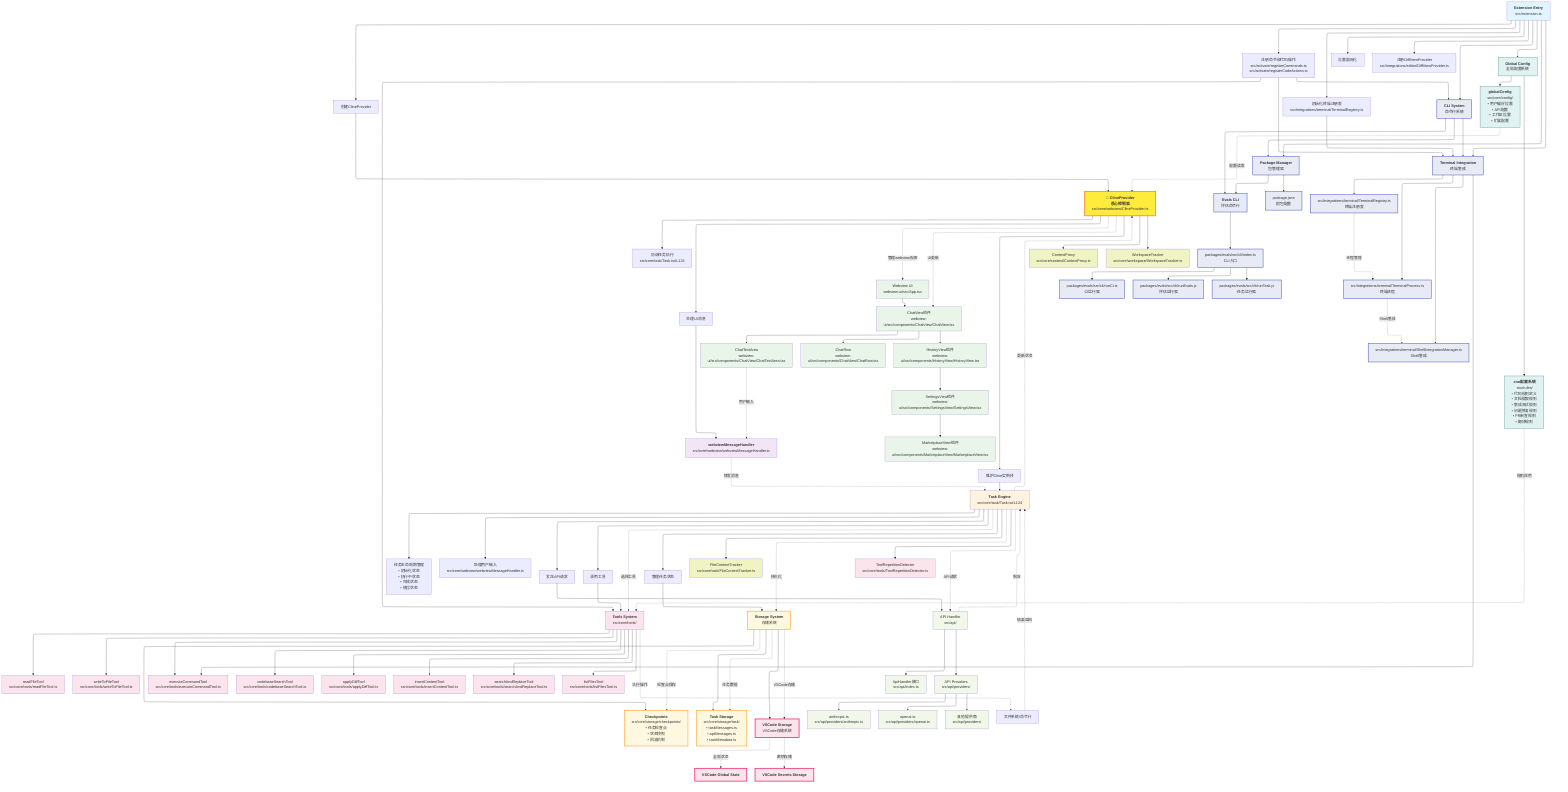 ---
config:
  layout: elk
---
flowchart TD
    A["<b>Extension Entry</b><br>src/extension.ts"] --> B["创建ClineProvider"] & C["注册命令和代码操作<br>src/activate/registerCommands.ts<br>src/activate/registerCodeActions.ts"] & D["设置国际化"] & E["初始化终端注册表<br>src/integrations/terminal/TerminalRegistry.ts"] & F@{ label: "注册<span style=\"color:\">DiffViewProvider</span><br>src/integrations/editor/DiffViewProvider.ts" } & CLI_ROOT["<b>CLI System</b><br>命令行系统"] & PKG_MGR["<b>Package Manager</b><br>包管理器"] & TERMINAL_INT["<b>Terminal Integration</b><br>终端集成"] & GLOBAL_CONFIG["<b>Global Config</b><br>全局配置系统"]
    B --> G["<b>🎯 ClineProvider</b><br><b>核心控制器</b><br>src/core/webview/ClineProvider.ts"]
    G --> I["处理UI消息"] & J["维护Cline实例栈"] & K["协调任务执行<br>src/core/task/Task.ts#L124"] & TT["ContextProxy<br>src/core/context/ContextProxy.ts"] & UU["WorkspaceTracker<br>src/core/workspace/WorkspaceTracker.ts"]
    J --> S["<b>Task Engine</b><br>src/core/task/Task.ts#L124"]
    S --> T["任务生命周期管理<br>• 初始化状态<br>• 执行中状态<br>• 完成状态<br>• 错误状态"] & U["处理用户输入<br>src/core/webview/webviewMessageHandler.ts"] & V["发送API请求"] & W["调用工具"] & X["管理任务状态"] & VV["FileContextTracker<br>src/core/task/FileContextTracker.ts"] & WW["ToolRepetitionDetector<br>src/core/tools/ToolRepetitionDetector.ts"]
    W --> Y["<b>Tools System</b><br>src/core/tools/"]
    X --> STORAGE["<b>Storage System</b><br>存储系统"]
    I --> SS["<b>webviewMessageHandler</b><br>src/core/webview/webviewMessageHandler.ts"]
    G -. 管理webview视图 .-> L["Webview UI<br>webview-ui/src/App.tsx"]
    L --> M["ChatView组件<br>webview-ui/src/components/ChatView/ChatView.tsx"]
    M --> Q["ChatTextArea<br>webview-ui/src/components/ChatView/ChatTextArea.tsx"] & R["ChatRow<br>webview-ui/src/components/ChatView/ChatRow.tsx"] & N["HistoryView组件<br>webview-ui/src/components/HistoryView/HistoryView.tsx"]
    N --> O["SettingsView组件<br>webview-ui/src/components/SettingsView/SettingsView.tsx"]
    O --> P["MarketplaceView组件<br>webview-ui/src/components/MarketplaceView/MarketplaceView.tsx"]
    Y --> Z["readFileTool<br>src/core/tools/readFileTool.ts"] & AA["writeToFileTool<br>src/core/tools/writeToFileTool.ts"] & BB["executeCommandTool<br>src/core/tools/executeCommandTool.ts"] & CC["codebaseSearchTool<br>src/core/tools/codebaseSearchTool.ts"] & DD["applyDiffTool<br>src/core/tools/applyDiffTool.ts"] & EE["insertContentTool<br>src/core/tools/insertContentTool.ts"] & FF["searchAndReplaceTool<br>src/core/tools/searchAndReplaceTool.ts"] & GG["listFilesTool<br>src/core/tools/listFilesTool.ts"]
    STORAGE --> CHECKPOINTS["<b>Checkpoints</b><br>src/core/storage/checkpoints/<br>• 任务检查点<br>• 状态快照<br>• 回滚机制"] & TASK_STORAGE["<b>Task Storage</b><br>src/core/storage/task/<br>• taskMessages.ts<br>• apiMessages.ts<br>• taskMetadata.ts"] & VSCODE_STORAGE["<b>VSCode Storage</b><br>VSCode存储系统"]
    C --> CLI_ROOT & TERMINAL_INT & Y
    V --> HH["API Handler<br>src/api/"]
    HH --> II["ApiHandler接口<br>src/api/index.ts"] & JJ["API Providers<br>src/api/providers/"]
    JJ --> KK["anthropic.ts<br>src/api/providers/anthropic.ts"] & LL["openai.ts<br>src/api/providers/openai.ts"] & NN["其他提供商<br>src/api/providers/"]
    GLOBAL_CONFIG --> ROO_CONFIG["<b>.roo配置系统</b><br>.roo/rules/<br>• 代码规则定义<br>• 文档提取规则<br>• 集成测试规则<br>• 问题修复规则<br>• PR审查规则<br>• 翻译规则"] & GLOBAL_SETTINGS["<b>globalConfig</b><br>src/core/config/<br>• 用户偏好设置<br>• API配置<br>• 工作区设置<br>• 扩展配置"]
    CLI_ROOT --> PKG_MGR & EVALS_CLI["<b>Evals CLI</b><br>评估命令行"] & TERMINAL_INT
    PKG_MGR --> ROOT_PKG["package.json<br>根包配置"] & EVALS_CLI
    EVALS_CLI --> EVALS_ENTRY["packages/evals/src/cli/index.ts<br>CLI入口"]
    EVALS_ENTRY --> RUN_CI["packages/evals/src/cli/runCi.ts<br>CI运行器"] & RUN_EVALS["packages/evals/src/cli/runEvals.js<br>评估运行器"] & RUN_TASK["packages/evals/src/cli/runTask.js<br>任务运行器"]
    E --> TERMINAL_INT
    TERMINAL_INT --> TERM_REG["src/integrations/terminal/TerminalRegistry.ts<br>终端注册表"] & TERM_PROC["src/integrations/terminal/TerminalProcess.ts<br>终端进程"] & SHELL_INT["src/integrations/terminal/ShellIntegrationManager.ts<br>Shell集成"] & BB
    Q -. 用户输入 .-> SS
    SS -. 转发消息 .-> S
    S -. API请求 .-> HH
    HH -. 响应 .-> S
    S -. 更新状态 .-> G
    G -. UI更新 .-> M
    S -. 选择工具 .-> Y
    Y -. 执行操作 .-> XX["文件系统/命令行"]
    XX -. 结果返回 .-> S
    S -. 持久化 .-> STORAGE
    STORAGE -. 检查点保存 .-> CHECKPOINTS
    STORAGE -. 任务数据 .-> TASK_STORAGE
    STORAGE -. VSCode存储 .-> VSCODE_STORAGE
    VSCODE_STORAGE -. 全局状态 .-> GLOBAL_STATE["<b>VSCode Global State</b><br>"]
    VSCODE_STORAGE -. 密钥存储 .-> SECRETS_STORAGE["<b>VSCode Secrets Storage</b><br>"]
    TERM_REG -. 进程管理 .-> TERM_PROC
    TERM_PROC -. Shell集成 .-> SHELL_INT
    ROO_CONFIG -. 规则应用 .-> Y
    GLOBAL_SETTINGS -. 配置读取 .-> G
    F@{ shape: rect}
     A:::entryPoint
     CLI_ROOT:::cli
     PKG_MGR:::cli
     TERMINAL_INT:::cli
     GLOBAL_CONFIG:::config
     G:::coreController
     TT:::core
     UU:::core
     S:::engine
     VV:::core
     WW:::tools
     Y:::tools
     STORAGE:::storage
     SS:::controller
     L:::ui
     M:::ui
     Q:::ui
     R:::ui
     N:::ui
     O:::ui
     P:::ui
     Z:::tools
     AA:::tools
     BB:::tools
     CC:::tools
     DD:::tools
     EE:::tools
     FF:::tools
     GG:::tools
     CHECKPOINTS:::storage
     TASK_STORAGE:::storage
     VSCODE_STORAGE:::vscodeStorage
     GLOBAL_STATE:::vscodeStorage
     HH:::api
     II:::api
     JJ:::api
     KK:::api
     LL:::api
     NN:::api
     ROO_CONFIG:::config
     GLOBAL_SETTINGS:::config
     EVALS_CLI:::cli
     ROOT_PKG:::cli
     EVALS_ENTRY:::cli
     RUN_CI:::cli
     RUN_EVALS:::cli
     RUN_TASK:::cli
     TERM_REG:::cli
     TERM_PROC:::cli
     SHELL_INT:::cli
     SECRETS_STORAGE:::vscodeStorage
    classDef entryPoint fill:#e1f5fe
    classDef coreController fill:#ffeb3b,stroke:#f57f17,stroke-width:3px
    classDef controller fill:#f3e5f5
    classDef ui fill:#e8f5e8
    classDef engine fill:#fff3e0
    classDef tools fill:#fce4ec
    classDef api fill:#f1f8e9
    classDef storage fill:#fff8e1,stroke:#ff8f00,stroke-width:2px
    classDef vscodeStorage fill:#fce4ec,stroke:#e91e63,stroke-width:3px
    classDef core fill:#f0f4c3
    classDef cli fill:#e8eaf6,stroke:#3f51b5,stroke-width:2px
    classDef config fill:#e0f2f1,stroke:#00695c,stroke-width:2p